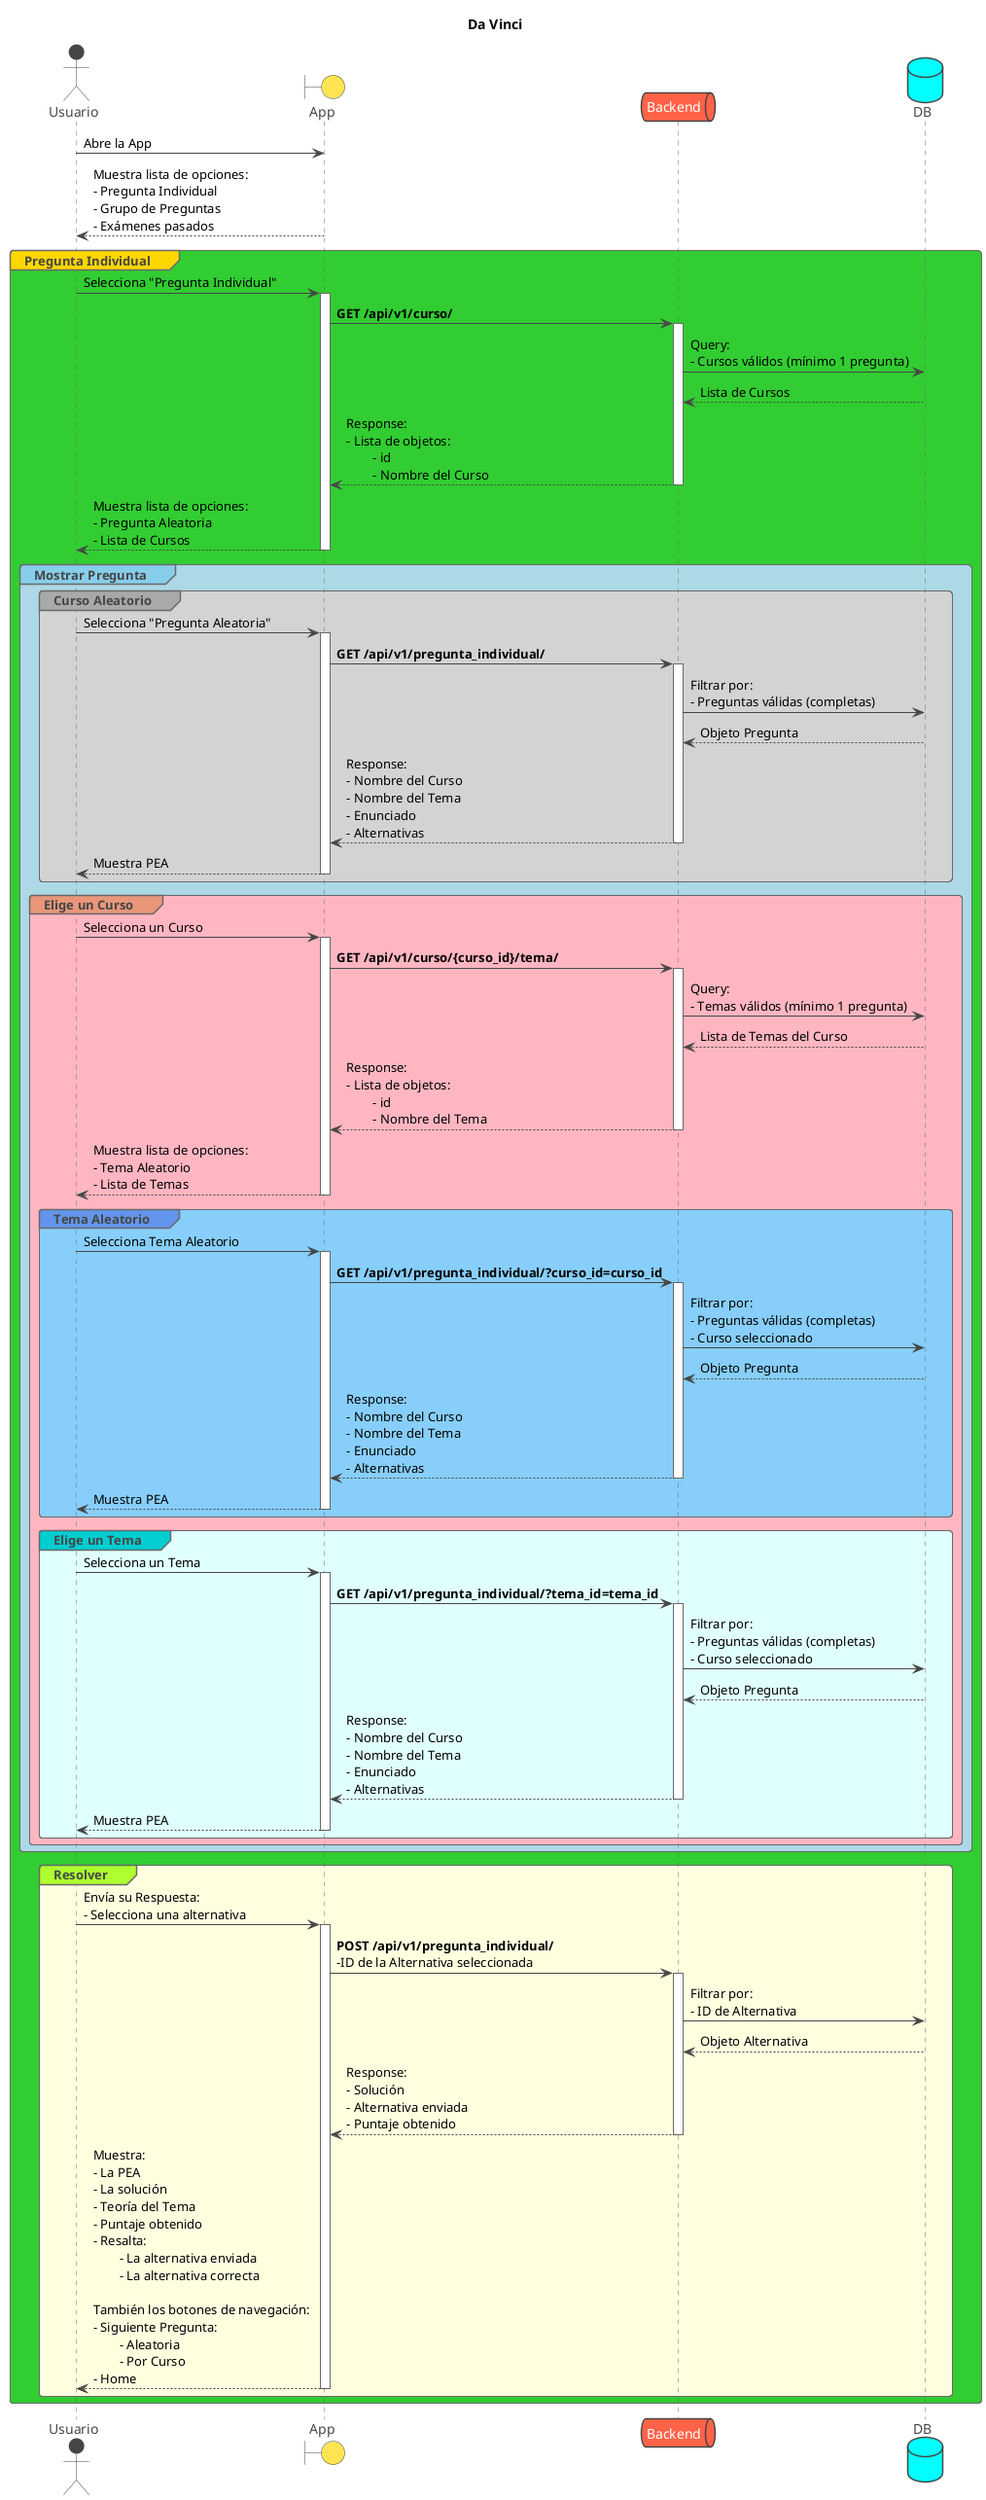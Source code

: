 @startuml Da Vinci
!theme vibrant

title Da Vinci

actor Usuario
boundary App
queue Backend
database DB


Usuario -> App: Abre la App
Usuario <-- App: Muestra lista de opciones: \n- Pregunta Individual \n- Grupo de Preguntas \n- Exámenes pasados
group#Gold  #LimeGreen Pregunta Individual
Usuario -> App: Selecciona "Pregunta Individual"
activate App
    App -> Backend: **GET /api/v1/curso/**
        activate Backend
            Backend -> DB: Query: \n- Cursos válidos (mínimo 1 pregunta)
            Backend <-- DB: Lista de Cursos
            App <-- Backend: Response: \n- Lista de objetos:\n\t- id \n\t- Nombre del Curso 
        deactivate Backend
    Usuario <-- App: Muestra lista de opciones: \n- Pregunta Aleatoria \n- Lista de Cursos
deactivate App

    group#SkyBlue #LightBlue Mostrar Pregunta
        group#DarkGray #LightGray Curso Aleatorio
            Usuario -> App: Selecciona "Pregunta Aleatoria"
            activate App
                App -> Backend: **GET /api/v1/pregunta_individual/**
                activate Backend
                    Backend -> DB: Filtrar por: \n- Preguntas válidas (completas)
                    Backend <-- DB: Objeto Pregunta
                    App <-- Backend: Response: \n- Nombre del Curso \n- Nombre del Tema \n- Enunciado \n- Alternativas
                deactivate Backend
                Usuario <-- App: Muestra PEA
            deactivate App
        end

        group#DarkSalmon #LightPink Elige un Curso
            Usuario -> App: Selecciona un Curso
            activate App
                App -> Backend: **GET /api/v1/curso/{curso_id}/tema/**
                    activate Backend
                        Backend -> DB: Query: \n- Temas válidos (mínimo 1 pregunta)
                        Backend <-- DB: Lista de Temas del Curso
                        App <-- Backend: Response: \n- Lista de objetos:\n\t- id \n\t- Nombre del Tema 
                    deactivate Backend
                Usuario <-- App: Muestra lista de opciones: \n- Tema Aleatorio \n- Lista de Temas
            deactivate App

            group#CornflowerBlue #LightSkyBlue Tema Aleatorio
                Usuario -> App: Selecciona Tema Aleatorio
                activate App
                    App -> Backend: **GET /api/v1/pregunta_individual/?curso_id=curso_id**
                    activate Backend
                        Backend -> DB: Filtrar por: \n- Preguntas válidas (completas)\n- Curso seleccionado
                        Backend <-- DB: Objeto Pregunta
                        App <-- Backend: Response: \n- Nombre del Curso \n- Nombre del Tema \n- Enunciado \n- Alternativas
                    deactivate Backend
                    Usuario <-- App: Muestra PEA
                deactivate App
            end

            group#DarkTurquoise #LightCyan Elige un Tema
                Usuario -> App: Selecciona un Tema
                activate App
                    App -> Backend: **GET /api/v1/pregunta_individual/?tema_id=tema_id**
                    activate Backend
                        Backend -> DB: Filtrar por: \n- Preguntas válidas (completas)\n- Curso seleccionado
                        Backend <-- DB: Objeto Pregunta
                        App <-- Backend: Response: \n- Nombre del Curso \n- Nombre del Tema \n- Enunciado \n- Alternativas
                    deactivate Backend
                    Usuario <-- App: Muestra PEA
                deactivate App
            end
        end
    end

    group#GreenYellow #LightYellow Resolver
        Usuario -> App: Envía su Respuesta: \n- Selecciona una alternativa
        activate App
            App -> Backend: **POST /api/v1/pregunta_individual/** \n-ID de la Alternativa seleccionada
            activate Backend
                Backend -> DB: Filtrar por: \n- ID de Alternativa
                Backend <-- DB: Objeto Alternativa
                App <-- Backend: Response: \n- Solución \n- Alternativa enviada \n- Puntaje obtenido
            deactivate Backend
            Usuario <-- App: Muestra: \n- La PEA \n- La solución \n- Teoría del Tema \n- Puntaje obtenido \n- Resalta: \n\t- La alternativa enviada \n\t- La alternativa correcta \n\nTambién los botones de navegación: \n- Siguiente Pregunta:\n\t- Aleatoria\n\t- Por Curso \n- Home
        deactivate App
    end
end
@enduml